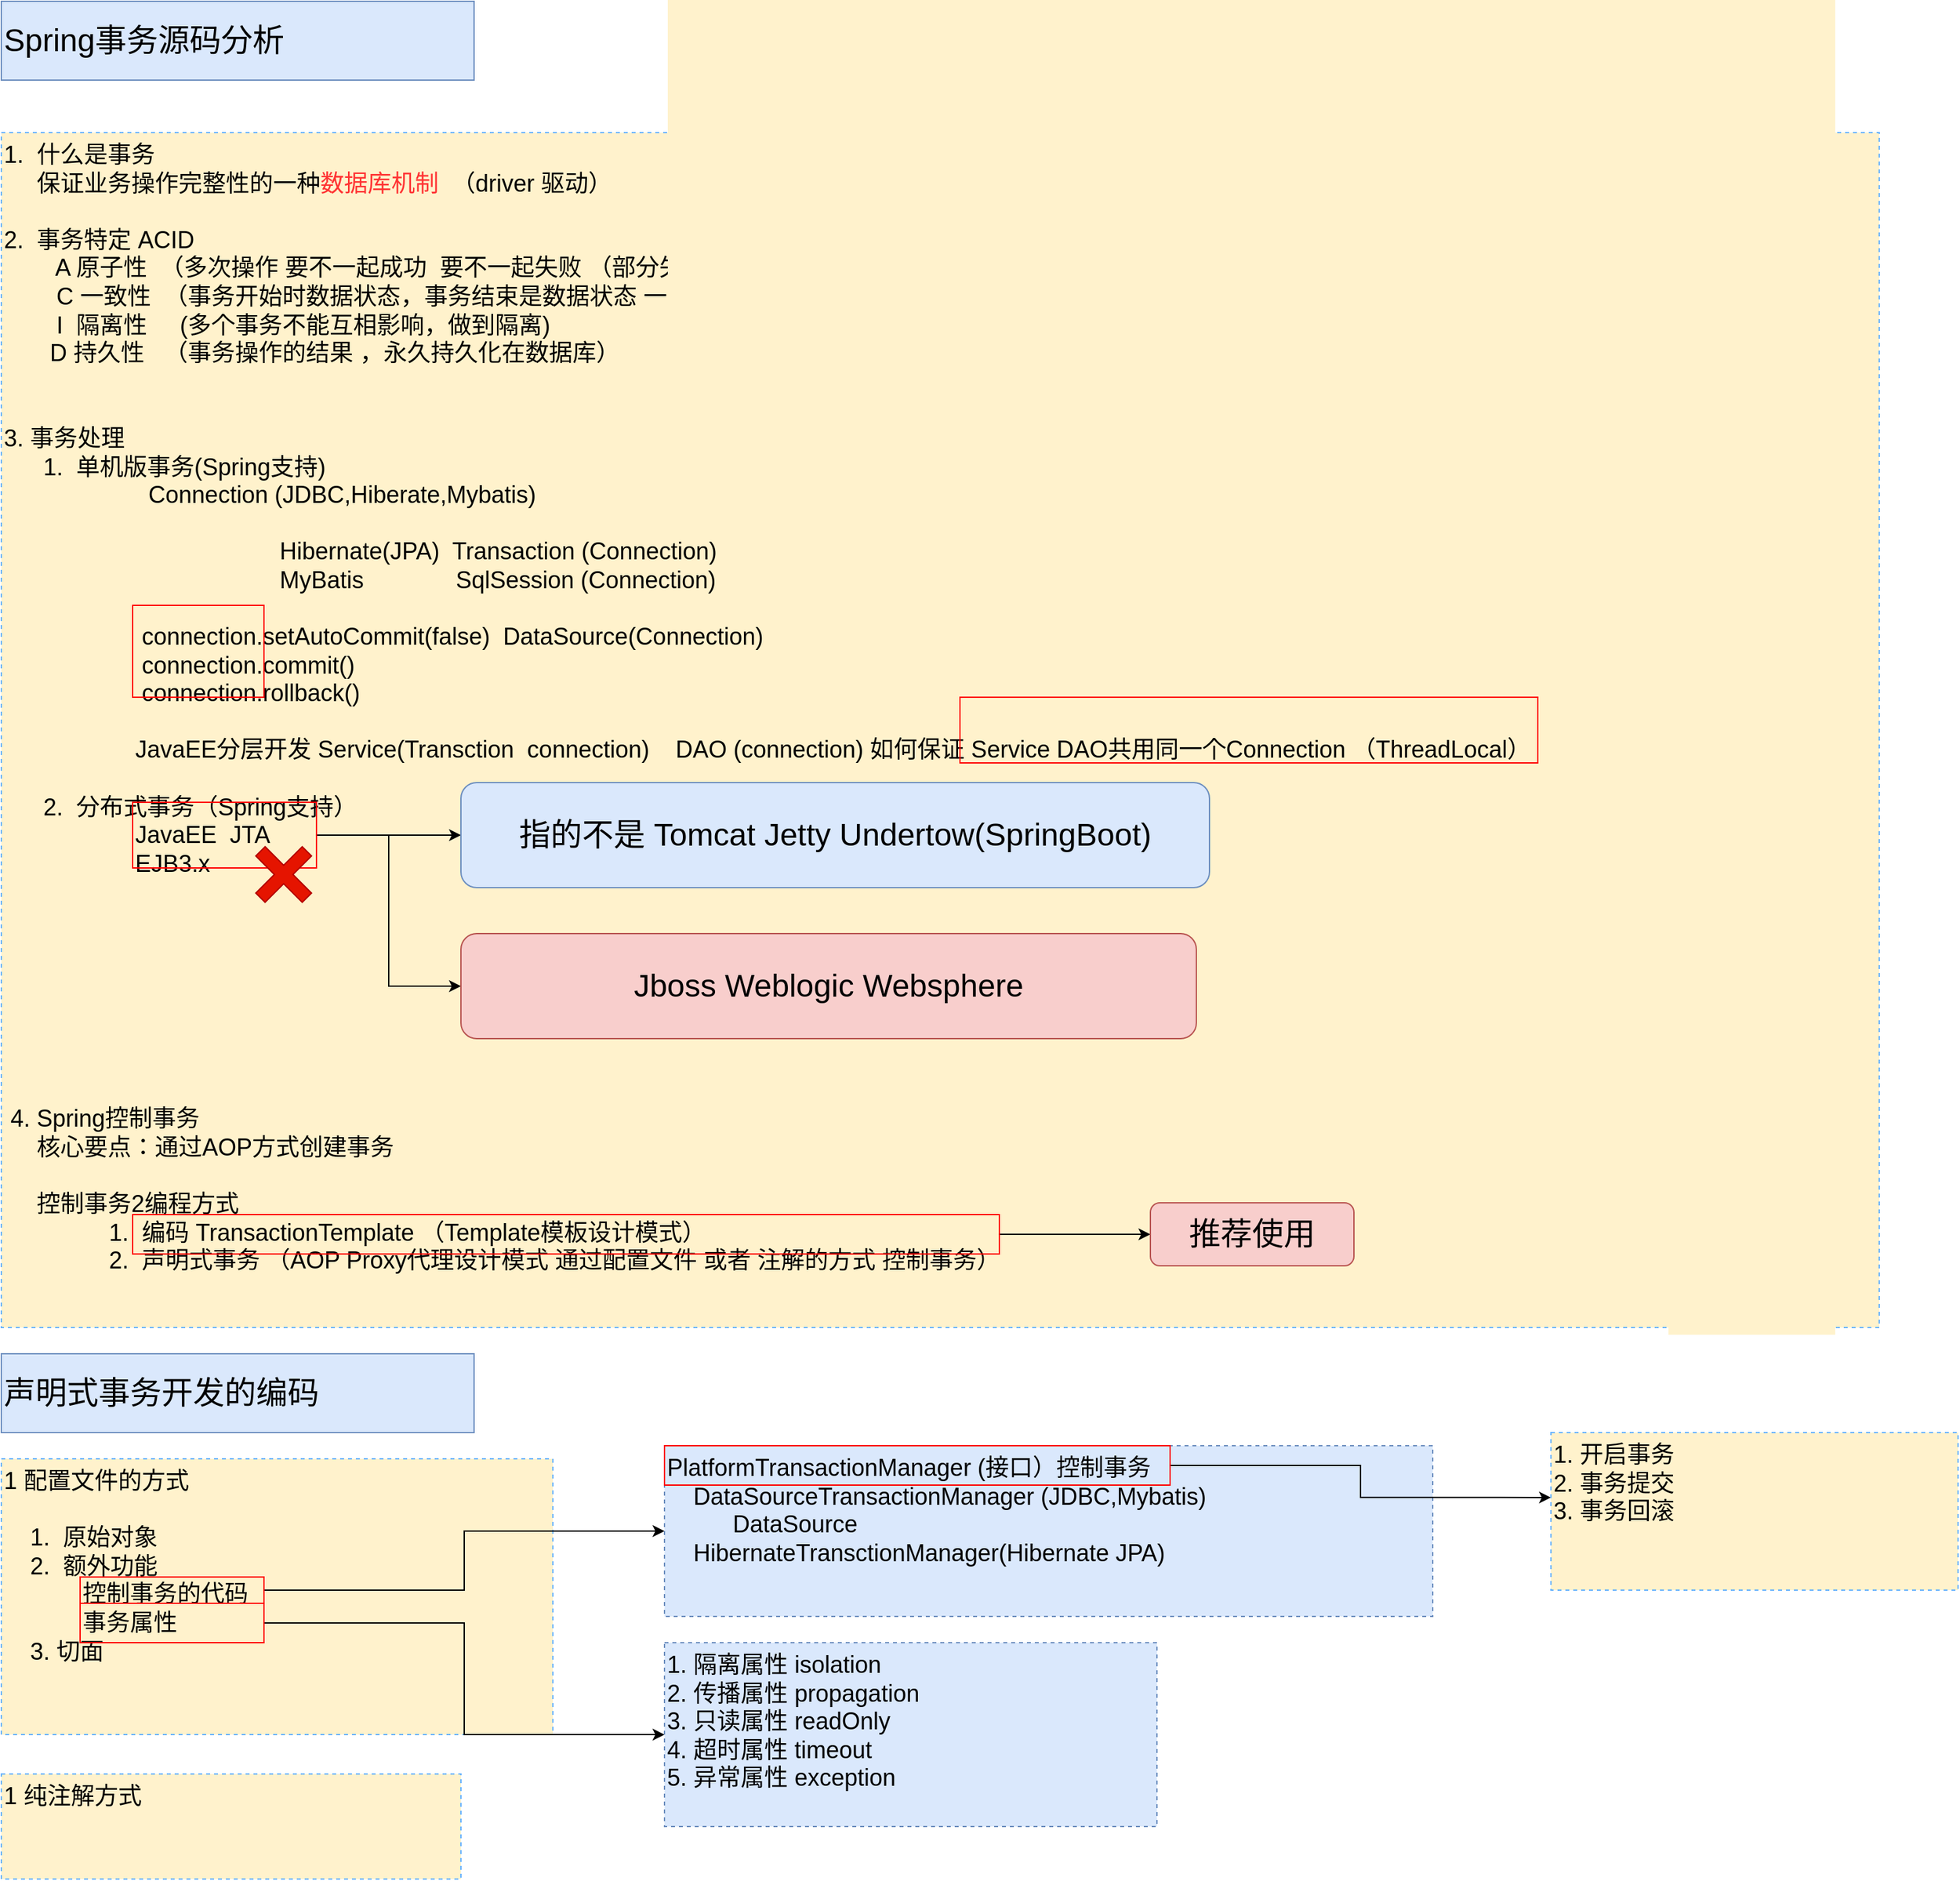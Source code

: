 <mxfile version="14.5.1" type="device"><diagram id="fxUSN3cRSOf5j7wfSDbu" name="第 1 页"><mxGraphModel dx="2066" dy="1220" grid="1" gridSize="10" guides="1" tooltips="1" connect="1" arrows="1" fold="1" page="1" pageScale="1" pageWidth="1920" pageHeight="1200" math="0" shadow="0"><root><mxCell id="0"/><mxCell id="1" parent="0"/><mxCell id="al6LX07tG7D0F5pOUy_T-1" value="Spring事务源码分析" style="text;html=1;strokeColor=#6c8ebf;fillColor=#dae8fc;align=left;verticalAlign=middle;whiteSpace=wrap;rounded=0;fontSize=24;" vertex="1" parent="1"><mxGeometry x="30" y="30" width="360" height="60" as="geometry"/></mxCell><mxCell id="al6LX07tG7D0F5pOUy_T-2" value="1.&amp;nbsp; 什么是事务&amp;nbsp;&lt;br&gt;&amp;nbsp; &amp;nbsp; &amp;nbsp;保证业务操作完整性的一种&lt;font color=&quot;#ff3333&quot;&gt;数据库机制&lt;/font&gt;&amp;nbsp; （driver 驱动）&lt;br&gt;&lt;br&gt;2.&amp;nbsp; 事务特定 ACID&lt;br&gt;&amp;nbsp; &amp;nbsp; &amp;nbsp; &amp;nbsp; A 原子性&amp;nbsp; （多次操作 要不一起成功&amp;nbsp; 要不一起失败 （部分失败 savepoint））&lt;br&gt;&amp;nbsp; &amp;nbsp; &amp;nbsp; &amp;nbsp; C 一致性&amp;nbsp; （事务开始时数据状态，事务结束是数据状态 一致 ）&lt;br&gt;&amp;nbsp; &amp;nbsp; &amp;nbsp; &amp;nbsp; I&amp;nbsp; 隔离性&amp;nbsp; &amp;nbsp; &amp;nbsp;(多个事务不能互相影响，做到隔离)&lt;br&gt;&amp;nbsp; &amp;nbsp; &amp;nbsp; &amp;nbsp;D 持久性&amp;nbsp; &amp;nbsp;（事务操作的结果 ，永久持久化在数据库）&lt;br&gt;&lt;br&gt;&lt;br&gt;3. 事务处理&amp;nbsp;&lt;br&gt;&amp;nbsp; &amp;nbsp; &amp;nbsp; 1.&amp;nbsp; 单机版事务(Spring支持)&amp;nbsp; &amp;nbsp;&amp;nbsp;&lt;br&gt;&amp;nbsp; &amp;nbsp; &amp;nbsp; &amp;nbsp; &amp;nbsp; &amp;nbsp; &amp;nbsp; &amp;nbsp; &amp;nbsp; &amp;nbsp; &amp;nbsp; Connection (JDBC,Hiberate,Mybatis)&lt;br&gt;&lt;br&gt;&amp;nbsp; &amp;nbsp; &amp;nbsp; &amp;nbsp; &amp;nbsp; &amp;nbsp; &amp;nbsp; &amp;nbsp; &amp;nbsp; &amp;nbsp; &amp;nbsp; &amp;nbsp; &amp;nbsp; &amp;nbsp; &amp;nbsp; &amp;nbsp; &amp;nbsp; &amp;nbsp; &amp;nbsp; &amp;nbsp; &amp;nbsp; Hibernate(JPA)&amp;nbsp; Transaction (Connection)&lt;br&gt;&amp;nbsp; &amp;nbsp; &amp;nbsp; &amp;nbsp; &amp;nbsp; &amp;nbsp; &amp;nbsp; &amp;nbsp; &amp;nbsp; &amp;nbsp; &amp;nbsp; &amp;nbsp; &amp;nbsp; &amp;nbsp; &amp;nbsp; &amp;nbsp; &amp;nbsp; &amp;nbsp; &amp;nbsp; &amp;nbsp; &amp;nbsp; MyBatis&amp;nbsp; &amp;nbsp; &amp;nbsp; &amp;nbsp; &amp;nbsp; &amp;nbsp; &amp;nbsp; SqlSession (Connection)&lt;br&gt;&lt;br&gt;&amp;nbsp; &amp;nbsp; &amp;nbsp; &amp;nbsp; &amp;nbsp; &amp;nbsp; &amp;nbsp; &amp;nbsp; &amp;nbsp; &amp;nbsp; &amp;nbsp;connection.setAutoCommit(false)&amp;nbsp; DataSource(Connection)&lt;br&gt;&amp;nbsp; &amp;nbsp; &amp;nbsp; &amp;nbsp; &amp;nbsp; &amp;nbsp; &amp;nbsp; &amp;nbsp; &amp;nbsp; &amp;nbsp; &amp;nbsp;connection.commit()&lt;br&gt;&amp;nbsp; &amp;nbsp; &amp;nbsp; &amp;nbsp; &amp;nbsp; &amp;nbsp; &amp;nbsp; &amp;nbsp; &amp;nbsp; &amp;nbsp; &amp;nbsp;connection.rollback()&lt;br&gt;&lt;br&gt;&amp;nbsp; &amp;nbsp; &amp;nbsp; &amp;nbsp; &amp;nbsp; &amp;nbsp; &amp;nbsp; &amp;nbsp; &amp;nbsp; &amp;nbsp; JavaEE分层开发 Service(Transction&amp;nbsp; connection)&amp;nbsp; &amp;nbsp; DAO (connection) 如何保证 Service DAO共用同一个Connection （ThreadLocal）&lt;br&gt;&lt;br&gt;&amp;nbsp; &amp;nbsp; &amp;nbsp; 2.&amp;nbsp; 分布式事务（Spring支持）&lt;br&gt;&amp;nbsp; &amp;nbsp; &amp;nbsp; &amp;nbsp; &amp;nbsp; &amp;nbsp; &amp;nbsp; &amp;nbsp; &amp;nbsp; &amp;nbsp; JavaEE&amp;nbsp; JTA&lt;br&gt;&amp;nbsp; &amp;nbsp; &amp;nbsp; &amp;nbsp; &amp;nbsp; &amp;nbsp; &amp;nbsp; &amp;nbsp; &amp;nbsp; &amp;nbsp; EJB3.x&lt;br&gt;&lt;br&gt;&lt;br&gt;&lt;br&gt;&lt;br&gt;&lt;br&gt;&lt;br&gt;&lt;br&gt;&lt;br&gt;&amp;nbsp;4. Spring控制事务&amp;nbsp;&lt;br&gt;&amp;nbsp; &amp;nbsp; &amp;nbsp;核心要点：通过AOP方式创建事务&amp;nbsp;&lt;br&gt;&amp;nbsp;&amp;nbsp;&lt;br&gt;&amp;nbsp; &amp;nbsp; &amp;nbsp;控制事务2编程方式&amp;nbsp;&lt;br&gt;&amp;nbsp; &amp;nbsp; &amp;nbsp; &amp;nbsp; &amp;nbsp; &amp;nbsp; &amp;nbsp; &amp;nbsp; 1.&amp;nbsp; 编码 TransactionTemplate （Template模板设计模式）&lt;br&gt;&amp;nbsp; &amp;nbsp; &amp;nbsp; &amp;nbsp; &amp;nbsp; &amp;nbsp; &amp;nbsp; &amp;nbsp; 2.&amp;nbsp; 声明式事务 （AOP Proxy代理设计模式 通过配置文件 或者 注解的方式 控制事务）" style="text;html=1;strokeColor=#66B2FF;fillColor=#fff2cc;align=left;verticalAlign=top;whiteSpace=wrap;rounded=0;fontSize=18;dashed=1;shadow=0;glass=0;" vertex="1" parent="1"><mxGeometry x="30" y="130" width="1430" height="910" as="geometry"/></mxCell><mxCell id="al6LX07tG7D0F5pOUy_T-13" style="edgeStyle=orthogonalEdgeStyle;rounded=0;orthogonalLoop=1;jettySize=auto;html=1;exitX=1;exitY=0.5;exitDx=0;exitDy=0;entryX=0;entryY=0.5;entryDx=0;entryDy=0;" edge="1" parent="1" source="al6LX07tG7D0F5pOUy_T-10" target="al6LX07tG7D0F5pOUy_T-12"><mxGeometry relative="1" as="geometry"/></mxCell><mxCell id="al6LX07tG7D0F5pOUy_T-15" style="edgeStyle=orthogonalEdgeStyle;rounded=0;orthogonalLoop=1;jettySize=auto;html=1;exitX=1;exitY=0.5;exitDx=0;exitDy=0;entryX=0;entryY=0.5;entryDx=0;entryDy=0;" edge="1" parent="1" source="al6LX07tG7D0F5pOUy_T-10" target="al6LX07tG7D0F5pOUy_T-14"><mxGeometry relative="1" as="geometry"/></mxCell><mxCell id="al6LX07tG7D0F5pOUy_T-10" value="" style="text;html=1;align=left;verticalAlign=top;whiteSpace=wrap;rounded=0;fontSize=24;shadow=0;glass=0;strokeColor=#FF0000;" vertex="1" parent="1"><mxGeometry x="130" y="640" width="140" height="50" as="geometry"/></mxCell><mxCell id="al6LX07tG7D0F5pOUy_T-12" value="指的不是 Tomcat Jetty Undertow(SpringBoot)" style="text;html=1;strokeColor=#6c8ebf;fillColor=#dae8fc;align=center;verticalAlign=middle;whiteSpace=wrap;rounded=1;fontSize=24;" vertex="1" parent="1"><mxGeometry x="380" y="625" width="570" height="80" as="geometry"/></mxCell><mxCell id="al6LX07tG7D0F5pOUy_T-14" value="Jboss Weblogic Websphere" style="text;html=1;strokeColor=#b85450;fillColor=#f8cecc;align=center;verticalAlign=middle;whiteSpace=wrap;rounded=1;fontSize=24;" vertex="1" parent="1"><mxGeometry x="380" y="740" width="560" height="80" as="geometry"/></mxCell><mxCell id="al6LX07tG7D0F5pOUy_T-16" value="" style="shape=cross;whiteSpace=wrap;html=1;rotation=45;fillColor=#e51400;strokeColor=#B20000;fontColor=#ffffff;" vertex="1" parent="1"><mxGeometry x="220" y="670" width="50" height="50" as="geometry"/></mxCell><mxCell id="al6LX07tG7D0F5pOUy_T-17" value="" style="text;html=1;align=left;verticalAlign=top;whiteSpace=wrap;rounded=0;fontSize=24;shadow=0;glass=0;strokeColor=#FF0000;" vertex="1" parent="1"><mxGeometry x="130" y="490" width="100" height="70" as="geometry"/></mxCell><mxCell id="al6LX07tG7D0F5pOUy_T-18" value="" style="text;html=1;align=left;verticalAlign=top;whiteSpace=wrap;rounded=0;fontSize=24;shadow=0;glass=0;strokeColor=#FF0000;" vertex="1" parent="1"><mxGeometry x="760" y="560" width="440" height="50" as="geometry"/></mxCell><mxCell id="al6LX07tG7D0F5pOUy_T-20" style="edgeStyle=orthogonalEdgeStyle;rounded=0;orthogonalLoop=1;jettySize=auto;html=1;exitX=1;exitY=0.5;exitDx=0;exitDy=0;entryX=0;entryY=0.5;entryDx=0;entryDy=0;" edge="1" parent="1" source="al6LX07tG7D0F5pOUy_T-19" target="al6LX07tG7D0F5pOUy_T-21"><mxGeometry relative="1" as="geometry"/></mxCell><mxCell id="al6LX07tG7D0F5pOUy_T-19" value="" style="text;html=1;align=left;verticalAlign=top;whiteSpace=wrap;rounded=0;fontSize=24;shadow=0;glass=0;strokeColor=#FF0000;" vertex="1" parent="1"><mxGeometry x="130" y="954" width="660" height="30" as="geometry"/></mxCell><mxCell id="al6LX07tG7D0F5pOUy_T-21" value="推荐使用" style="text;html=1;strokeColor=#b85450;fillColor=#f8cecc;align=center;verticalAlign=middle;whiteSpace=wrap;rounded=1;fontSize=24;" vertex="1" parent="1"><mxGeometry x="905" y="945" width="155" height="48" as="geometry"/></mxCell><mxCell id="al6LX07tG7D0F5pOUy_T-22" value="声明式事务开发的编码" style="text;html=1;strokeColor=#6c8ebf;fillColor=#dae8fc;align=left;verticalAlign=middle;whiteSpace=wrap;rounded=0;fontSize=24;" vertex="1" parent="1"><mxGeometry x="30" y="1060" width="360" height="60" as="geometry"/></mxCell><mxCell id="al6LX07tG7D0F5pOUy_T-23" value="1 配置文件的方式&lt;br&gt;&lt;br&gt;&amp;nbsp; &amp;nbsp; 1.&amp;nbsp; 原始对象&lt;br&gt;&amp;nbsp; &amp;nbsp; 2.&amp;nbsp; 额外功能&amp;nbsp;&lt;br&gt;&amp;nbsp; &amp;nbsp; &amp;nbsp; &amp;nbsp; &amp;nbsp; &amp;nbsp; 控制事务的代码&amp;nbsp;&lt;br&gt;&amp;nbsp; &amp;nbsp; &amp;nbsp; &amp;nbsp; &amp;nbsp; &amp;nbsp; 事务属性&lt;br&gt;&amp;nbsp; &amp;nbsp; 3. 切面&amp;nbsp;&amp;nbsp;&lt;br&gt;&amp;nbsp;&lt;br&gt;&amp;nbsp; &amp;nbsp; &amp;nbsp; &amp;nbsp; &amp;nbsp; &amp;nbsp;&amp;nbsp;" style="text;html=1;strokeColor=#66B2FF;fillColor=#fff2cc;align=left;verticalAlign=top;whiteSpace=wrap;rounded=0;fontSize=18;dashed=1;shadow=0;glass=0;" vertex="1" parent="1"><mxGeometry x="30" y="1140" width="420" height="210" as="geometry"/></mxCell><mxCell id="al6LX07tG7D0F5pOUy_T-24" value="1 纯注解方式&amp;nbsp;" style="text;html=1;strokeColor=#66B2FF;fillColor=#fff2cc;align=left;verticalAlign=top;whiteSpace=wrap;rounded=0;fontSize=18;dashed=1;shadow=0;glass=0;" vertex="1" parent="1"><mxGeometry x="30" y="1380" width="350" height="80" as="geometry"/></mxCell><mxCell id="al6LX07tG7D0F5pOUy_T-26" style="edgeStyle=orthogonalEdgeStyle;rounded=0;orthogonalLoop=1;jettySize=auto;html=1;exitX=1;exitY=0.5;exitDx=0;exitDy=0;" edge="1" parent="1" source="al6LX07tG7D0F5pOUy_T-25" target="al6LX07tG7D0F5pOUy_T-27"><mxGeometry relative="1" as="geometry"><mxPoint x="590" y="1250" as="targetPoint"/></mxGeometry></mxCell><mxCell id="al6LX07tG7D0F5pOUy_T-25" value="" style="text;html=1;align=left;verticalAlign=top;whiteSpace=wrap;rounded=0;fontSize=24;shadow=0;glass=0;strokeColor=#FF0000;" vertex="1" parent="1"><mxGeometry x="90" y="1230" width="140" height="20" as="geometry"/></mxCell><mxCell id="al6LX07tG7D0F5pOUy_T-27" value="PlatformTransactionManager (接口）控制事务&lt;br&gt;&amp;nbsp; &amp;nbsp; DataSourceTransactionManager (JDBC,Mybatis)&lt;br&gt;&amp;nbsp; &amp;nbsp; &amp;nbsp; &amp;nbsp; &amp;nbsp; DataSource&lt;br&gt;&amp;nbsp; &amp;nbsp; HibernateTransctionManager(Hibernate JPA)&amp;nbsp;" style="text;html=1;strokeColor=#6c8ebf;fillColor=#dae8fc;align=left;verticalAlign=top;whiteSpace=wrap;rounded=0;fontSize=18;dashed=1;shadow=0;glass=0;" vertex="1" parent="1"><mxGeometry x="535" y="1130" width="585" height="130" as="geometry"/></mxCell><mxCell id="al6LX07tG7D0F5pOUy_T-29" style="edgeStyle=orthogonalEdgeStyle;rounded=0;orthogonalLoop=1;jettySize=auto;html=1;exitX=1;exitY=0.5;exitDx=0;exitDy=0;entryX=0;entryY=0.412;entryDx=0;entryDy=0;entryPerimeter=0;" edge="1" parent="1" source="al6LX07tG7D0F5pOUy_T-28" target="al6LX07tG7D0F5pOUy_T-30"><mxGeometry relative="1" as="geometry"><mxPoint x="1220" y="1160" as="targetPoint"/></mxGeometry></mxCell><mxCell id="al6LX07tG7D0F5pOUy_T-28" value="" style="text;html=1;align=left;verticalAlign=top;whiteSpace=wrap;rounded=0;fontSize=24;shadow=0;glass=0;strokeColor=#FF0000;" vertex="1" parent="1"><mxGeometry x="535" y="1130" width="385" height="30" as="geometry"/></mxCell><mxCell id="al6LX07tG7D0F5pOUy_T-30" value="1. 开启事务&lt;br&gt;2. 事务提交&lt;br&gt;3. 事务回滚" style="text;html=1;strokeColor=#66B2FF;fillColor=#fff2cc;align=left;verticalAlign=top;whiteSpace=wrap;rounded=0;fontSize=18;dashed=1;shadow=0;glass=0;" vertex="1" parent="1"><mxGeometry x="1210" y="1120" width="310" height="120" as="geometry"/></mxCell><mxCell id="al6LX07tG7D0F5pOUy_T-34" style="edgeStyle=orthogonalEdgeStyle;rounded=0;orthogonalLoop=1;jettySize=auto;html=1;exitX=1;exitY=0.5;exitDx=0;exitDy=0;entryX=0;entryY=0.5;entryDx=0;entryDy=0;" edge="1" parent="1" source="al6LX07tG7D0F5pOUy_T-31" target="al6LX07tG7D0F5pOUy_T-33"><mxGeometry relative="1" as="geometry"/></mxCell><mxCell id="al6LX07tG7D0F5pOUy_T-31" value="" style="text;html=1;align=left;verticalAlign=top;whiteSpace=wrap;rounded=0;fontSize=24;shadow=0;glass=0;strokeColor=#FF0000;" vertex="1" parent="1"><mxGeometry x="90" y="1250" width="140" height="30" as="geometry"/></mxCell><mxCell id="al6LX07tG7D0F5pOUy_T-33" value="1. 隔离属性 isolation&lt;br&gt;2. 传播属性 propagation&lt;br&gt;3. 只读属性 readOnly&lt;br&gt;4. 超时属性 timeout&lt;br&gt;5. 异常属性 exception" style="text;html=1;strokeColor=#6c8ebf;fillColor=#dae8fc;align=left;verticalAlign=top;whiteSpace=wrap;rounded=0;fontSize=18;dashed=1;shadow=0;glass=0;" vertex="1" parent="1"><mxGeometry x="535" y="1280" width="375" height="140" as="geometry"/></mxCell></root></mxGraphModel></diagram></mxfile>